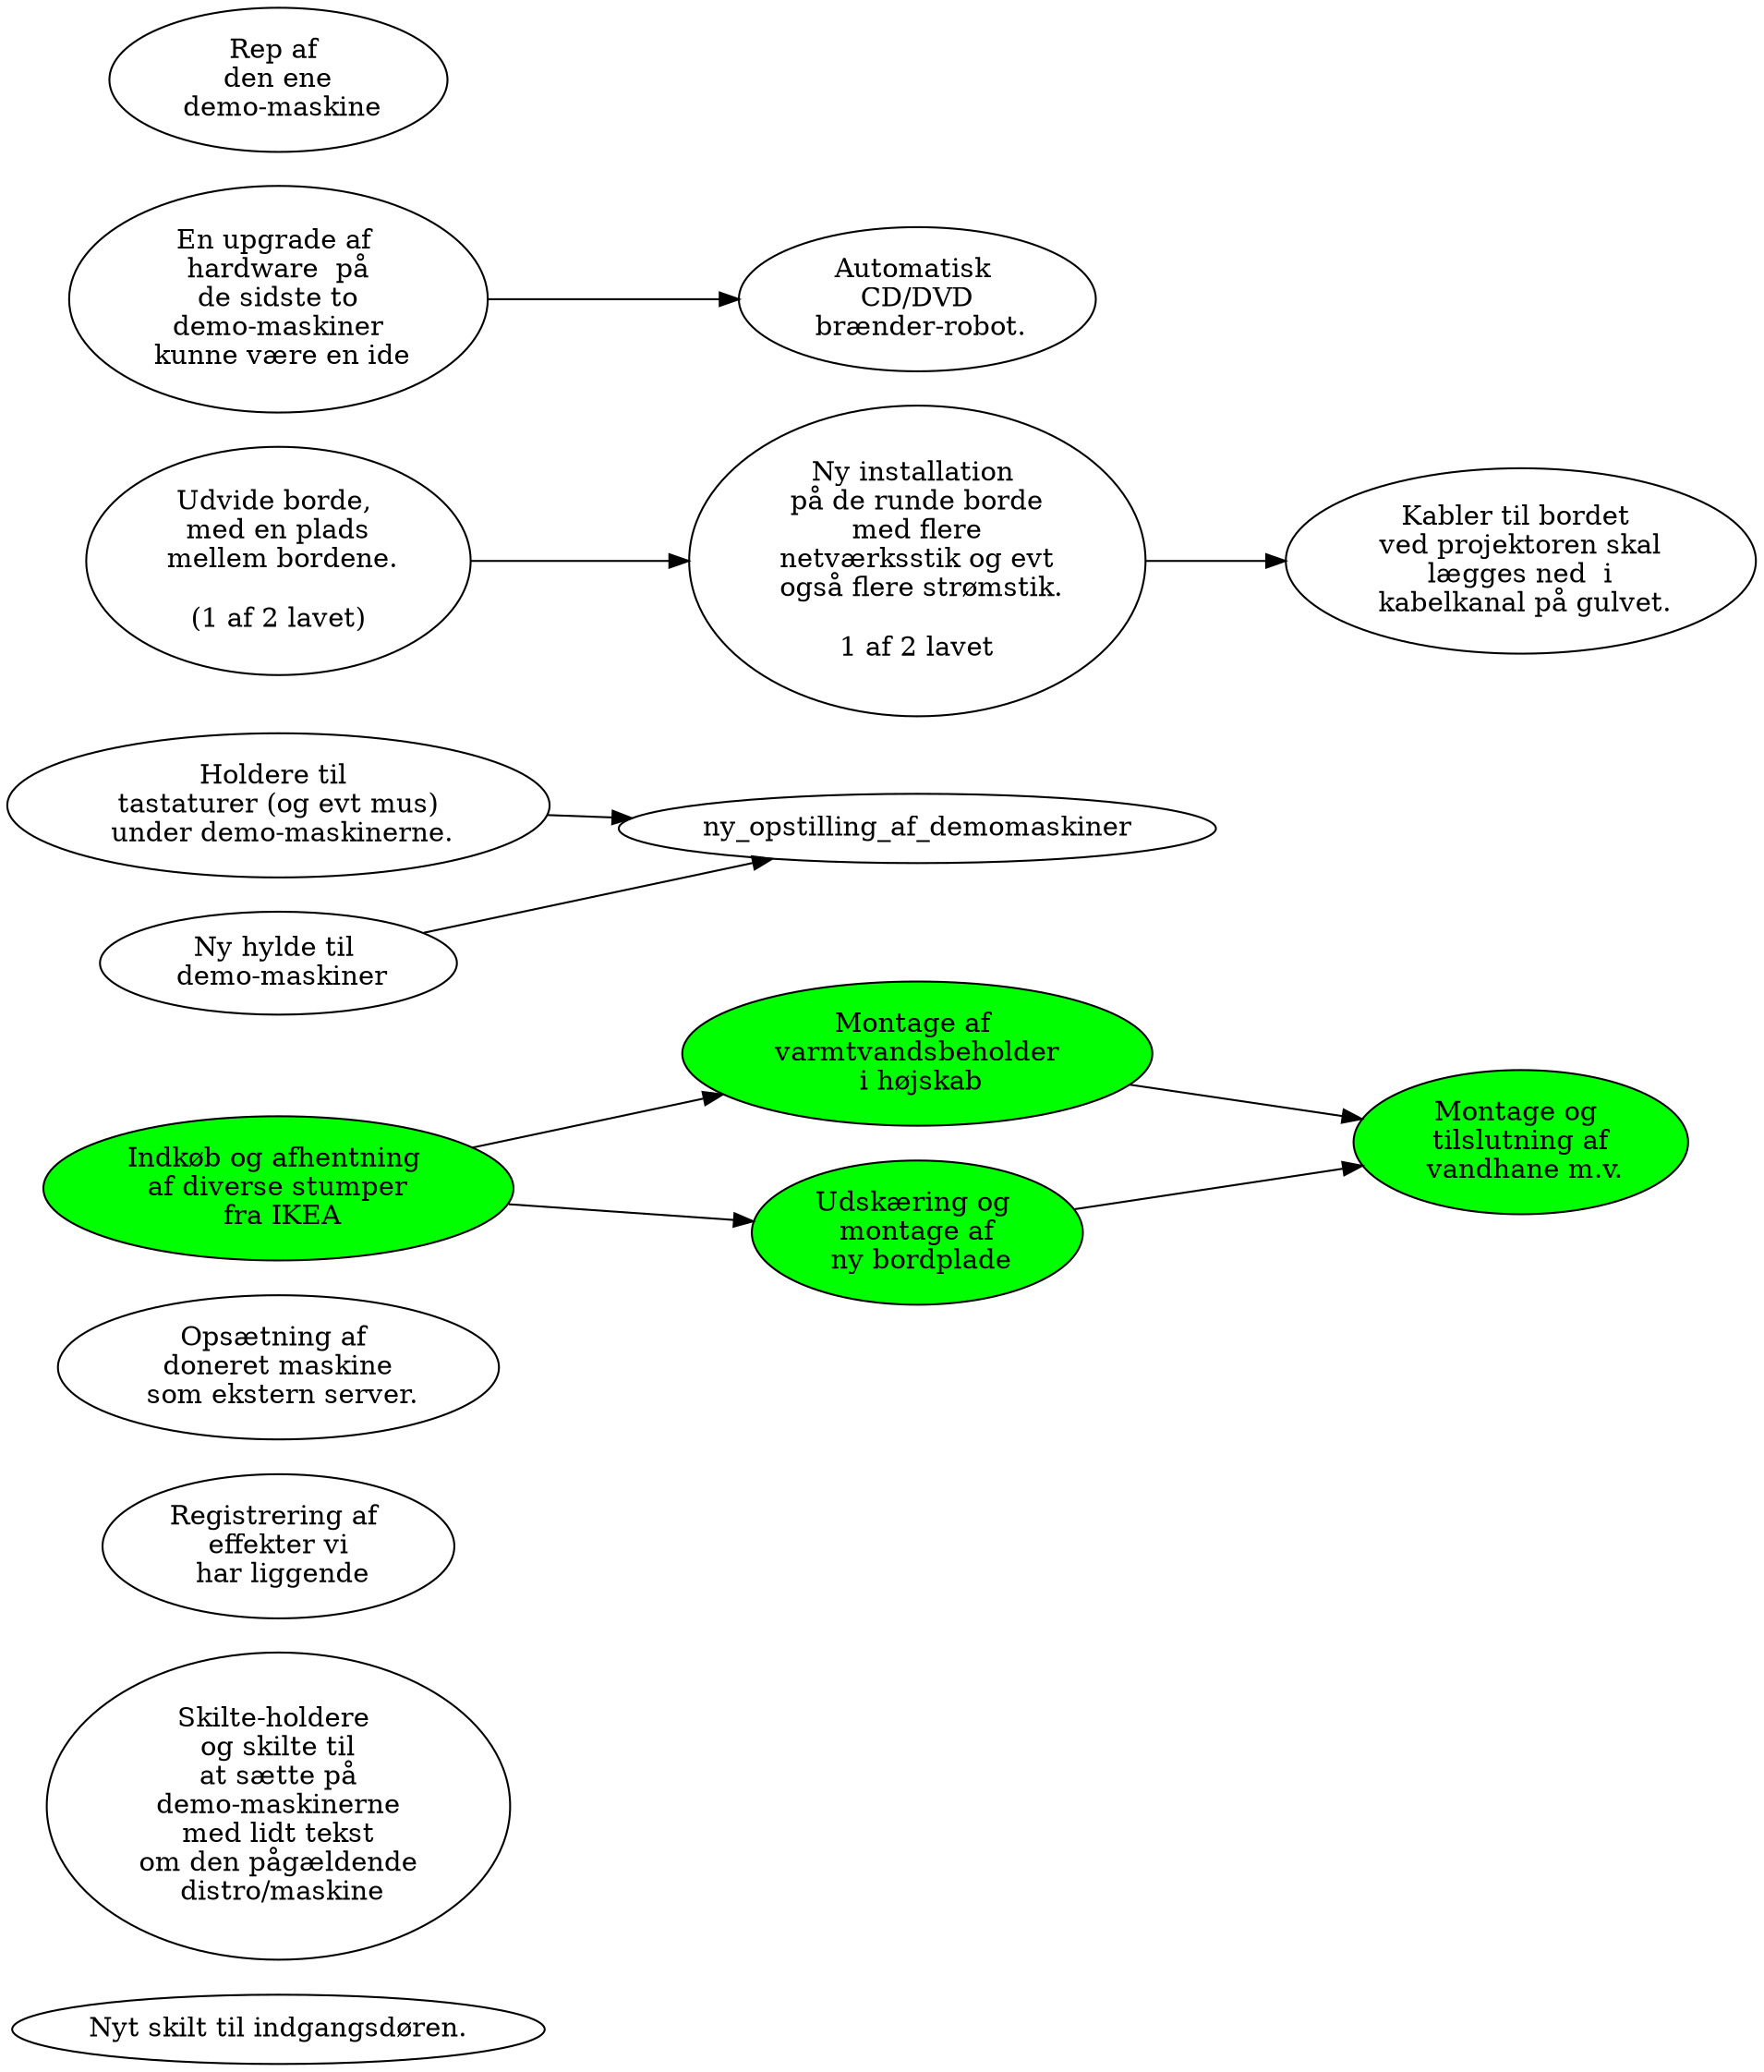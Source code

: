 digraph xxx {
    rankdir=LR;
    nyt_dørskilt [ label="Nyt skilt til indgangsdøren." ];
    skilteholdere [ label="Skilte-holdere \n og skilte til \n at sætte på \n demo-maskinerne \n med lidt tekst \n om den pågældende \n distro/maskine" ];
    registerer_udstyr [ label="Registrering af \n effekter vi \n har liggende" ];
    ny_bootserver [ label="Opsætning af \n doneret maskine \n som ekstern server." ];
    
    indkøb_hos_ikea -> {montage_af_varmtvandsbeholder,montage_af_ny_bordplade} -> montage_og_tilslutning_af_vandhane_mv;

    lav_keyboard_holdere [ label="Holdere til \n tastaturer (og evt mus) \n under demo-maskinerne." ];
    hylde_til_demomaskiner [ label="Ny hylde til \n demo-maskiner" ];
    {lav_keyboard_holdere,hylde_til_demomaskiner} -> ny_opstilling_af_demomaskiner;

    kabler_på_gulv [ label="Kabler til bordet \n ved projektoren skal \n lægges ned  i \n kabelkanal på gulvet." ];
    udvid_borde -> bord_instalationer -> kabler_på_gulv;

    upgrade_demomaskiner [ label="En upgrade af \n hardware  på \n de sidste to \n demo-maskiner \n kunne være en ide" ];
    rep_af_demomaskine [ label="Rep af \n den ene \n demo-maskine" ];
    cd_brænder [ label="Automatisk \n CD/DVD \n brænder-robot." ];
    upgrade_demomaskiner -> cd_brænder;
    
    node [ style=filled ];
    ////////////////////////////////////////////////////////////////////////////
    // Påbegyndt
    node [ fillcolor=yellow ];
    udvid_borde [ label="Udvide borde, \n med en plads \n mellem bordene.\n\n(1 af 2 lavet)" ];
    bord_instalationer [ label="Ny installation \n på de runde borde \n med flere \n netværksstik og evt \n også flere strømstik.\n\n1 af 2 lavet" ];
    ////////////////////////////////////////////////////////////////////////////
    // Afsluttet
    node [ fillcolor=green ];
    indkøb_hos_ikea [ label="Indkøb og afhentning \n af diverse stumper \n fra IKEA" style=filled fillcolor=green ];
    montage_af_varmtvandsbeholder [ label="Montage af \n varmtvandsbeholder \n i højskab" style=filled fillcolor=green ];
    montage_af_ny_bordplade [ label="Udskæring og \n montage af \n ny bordplade" style=filled fillcolor=green ];
    montage_og_tilslutning_af_vandhane_mv [ label="Montage og \n tilslutning af \n vandhane m.v." style=filled fillcolor=green ];
}
